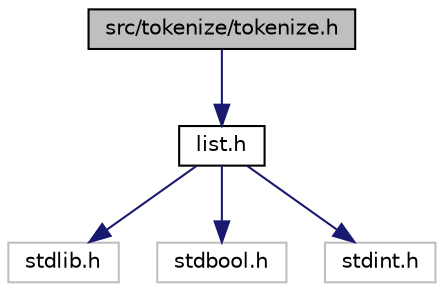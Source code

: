 digraph "src/tokenize/tokenize.h"
{
 // LATEX_PDF_SIZE
  edge [fontname="Helvetica",fontsize="10",labelfontname="Helvetica",labelfontsize="10"];
  node [fontname="Helvetica",fontsize="10",shape=record];
  Node1 [label="src/tokenize/tokenize.h",height=0.2,width=0.4,color="black", fillcolor="grey75", style="filled", fontcolor="black",tooltip="Provides tokenization."];
  Node1 -> Node2 [color="midnightblue",fontsize="10",style="solid",fontname="Helvetica"];
  Node2 [label="list.h",height=0.2,width=0.4,color="black", fillcolor="white", style="filled",URL="$list_8h.html",tooltip="Set of macros that provide implementation of double linked list's templates."];
  Node2 -> Node3 [color="midnightblue",fontsize="10",style="solid",fontname="Helvetica"];
  Node3 [label="stdlib.h",height=0.2,width=0.4,color="grey75", fillcolor="white", style="filled",tooltip=" "];
  Node2 -> Node4 [color="midnightblue",fontsize="10",style="solid",fontname="Helvetica"];
  Node4 [label="stdbool.h",height=0.2,width=0.4,color="grey75", fillcolor="white", style="filled",tooltip=" "];
  Node2 -> Node5 [color="midnightblue",fontsize="10",style="solid",fontname="Helvetica"];
  Node5 [label="stdint.h",height=0.2,width=0.4,color="grey75", fillcolor="white", style="filled",tooltip=" "];
}
